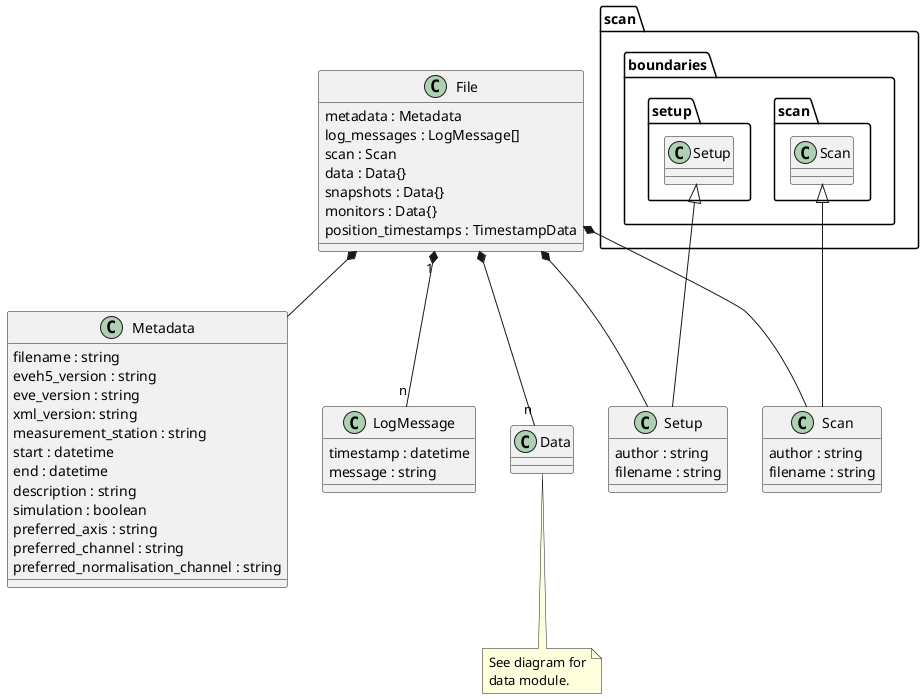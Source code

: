 @startuml

class File {
    metadata : Metadata
    log_messages : LogMessage[]
    scan : Scan
    data : Data{}
    snapshots : Data{}
    monitors : Data{}
    position_timestamps : TimestampData
}

File *-- "n" Data
note bottom: See diagram for\ndata module.

class Metadata{
    filename : string
    eveh5_version : string
    eve_version : string
    xml_version: string
    measurement_station : string
    start : datetime
    end : datetime
    description : string
    simulation : boolean
    preferred_axis : string
    preferred_channel : string
    preferred_normalisation_channel : string
}

class LogMessage {
    timestamp : datetime
    message : string
}

class Scan extends scan.boundaries.scan.Scan {
    author : string
    filename : string
}
'note left: See diagrams for\nscan subpackage.

class Setup extends scan.boundaries.setup.Setup {
    author : string
    filename : string
}

File *-- Metadata
File "1" *-- "n" LogMessage
File *-- Scan
File *-- Setup

@enduml

